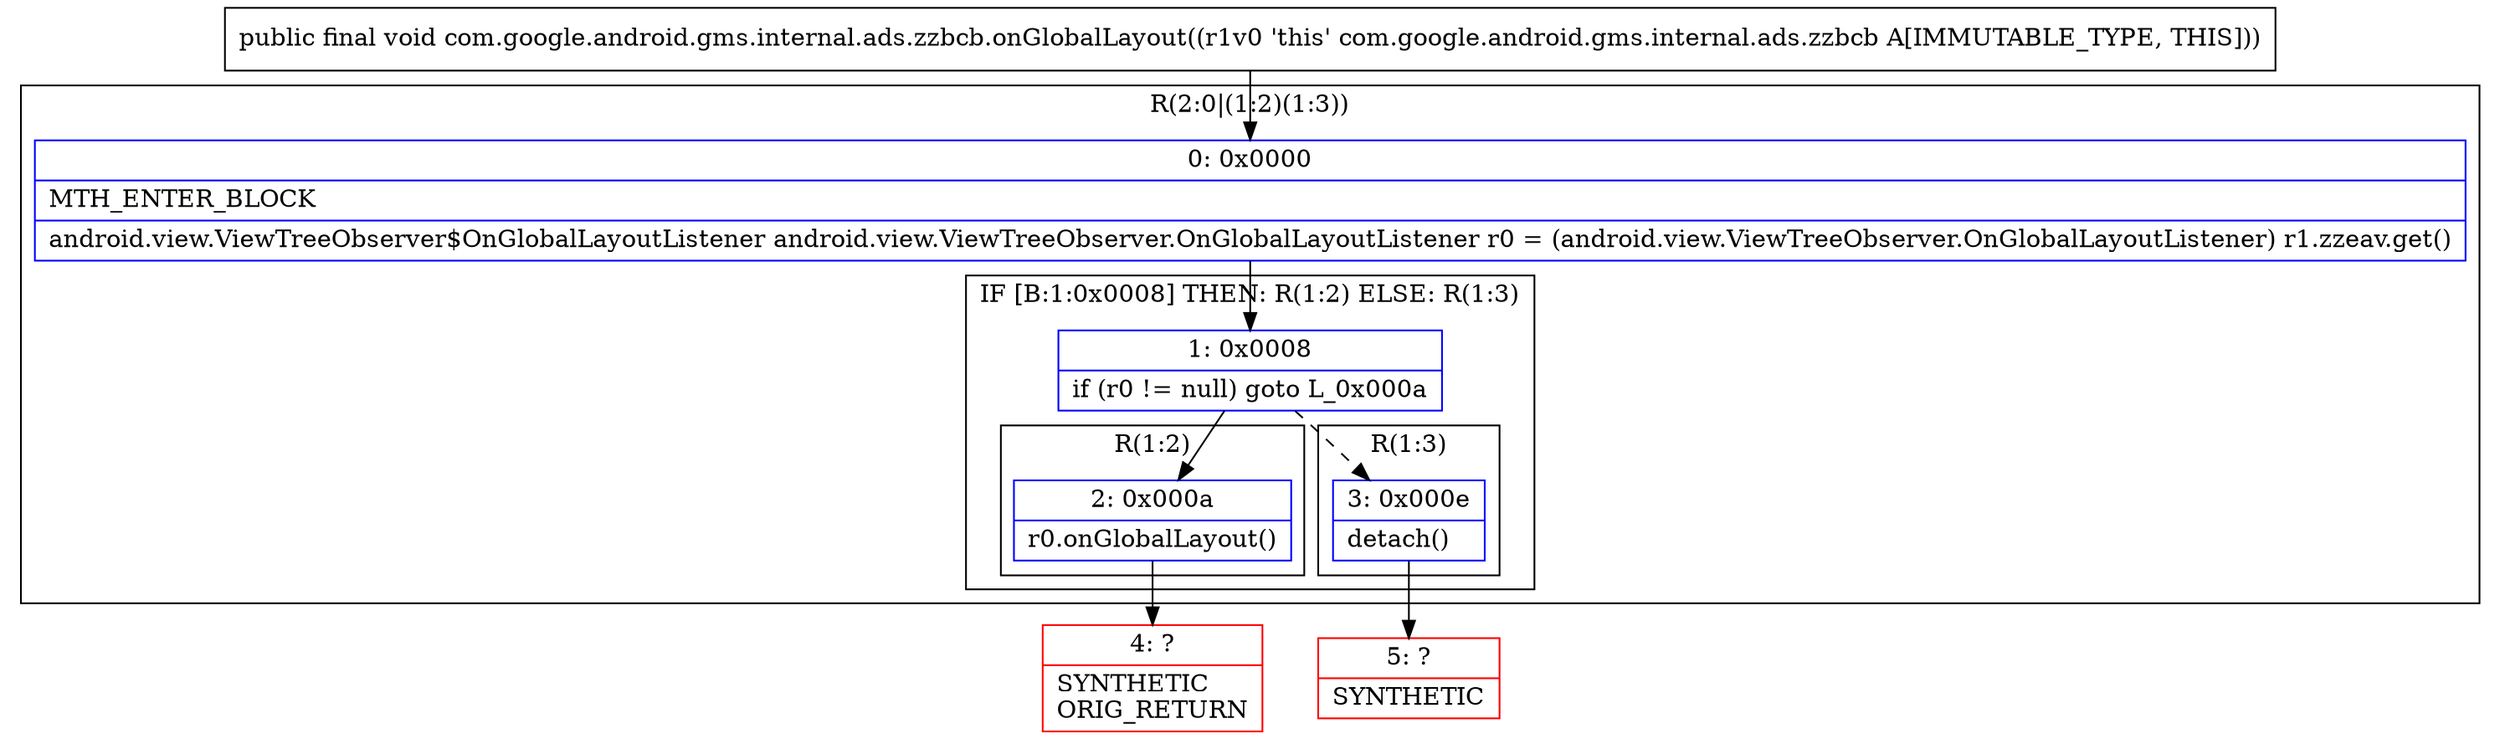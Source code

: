 digraph "CFG forcom.google.android.gms.internal.ads.zzbcb.onGlobalLayout()V" {
subgraph cluster_Region_2068691038 {
label = "R(2:0|(1:2)(1:3))";
node [shape=record,color=blue];
Node_0 [shape=record,label="{0\:\ 0x0000|MTH_ENTER_BLOCK\l|android.view.ViewTreeObserver$OnGlobalLayoutListener android.view.ViewTreeObserver.OnGlobalLayoutListener r0 = (android.view.ViewTreeObserver.OnGlobalLayoutListener) r1.zzeav.get()\l}"];
subgraph cluster_IfRegion_794807589 {
label = "IF [B:1:0x0008] THEN: R(1:2) ELSE: R(1:3)";
node [shape=record,color=blue];
Node_1 [shape=record,label="{1\:\ 0x0008|if (r0 != null) goto L_0x000a\l}"];
subgraph cluster_Region_777568546 {
label = "R(1:2)";
node [shape=record,color=blue];
Node_2 [shape=record,label="{2\:\ 0x000a|r0.onGlobalLayout()\l}"];
}
subgraph cluster_Region_455175306 {
label = "R(1:3)";
node [shape=record,color=blue];
Node_3 [shape=record,label="{3\:\ 0x000e|detach()\l}"];
}
}
}
Node_4 [shape=record,color=red,label="{4\:\ ?|SYNTHETIC\lORIG_RETURN\l}"];
Node_5 [shape=record,color=red,label="{5\:\ ?|SYNTHETIC\l}"];
MethodNode[shape=record,label="{public final void com.google.android.gms.internal.ads.zzbcb.onGlobalLayout((r1v0 'this' com.google.android.gms.internal.ads.zzbcb A[IMMUTABLE_TYPE, THIS])) }"];
MethodNode -> Node_0;
Node_0 -> Node_1;
Node_1 -> Node_2;
Node_1 -> Node_3[style=dashed];
Node_2 -> Node_4;
Node_3 -> Node_5;
}

